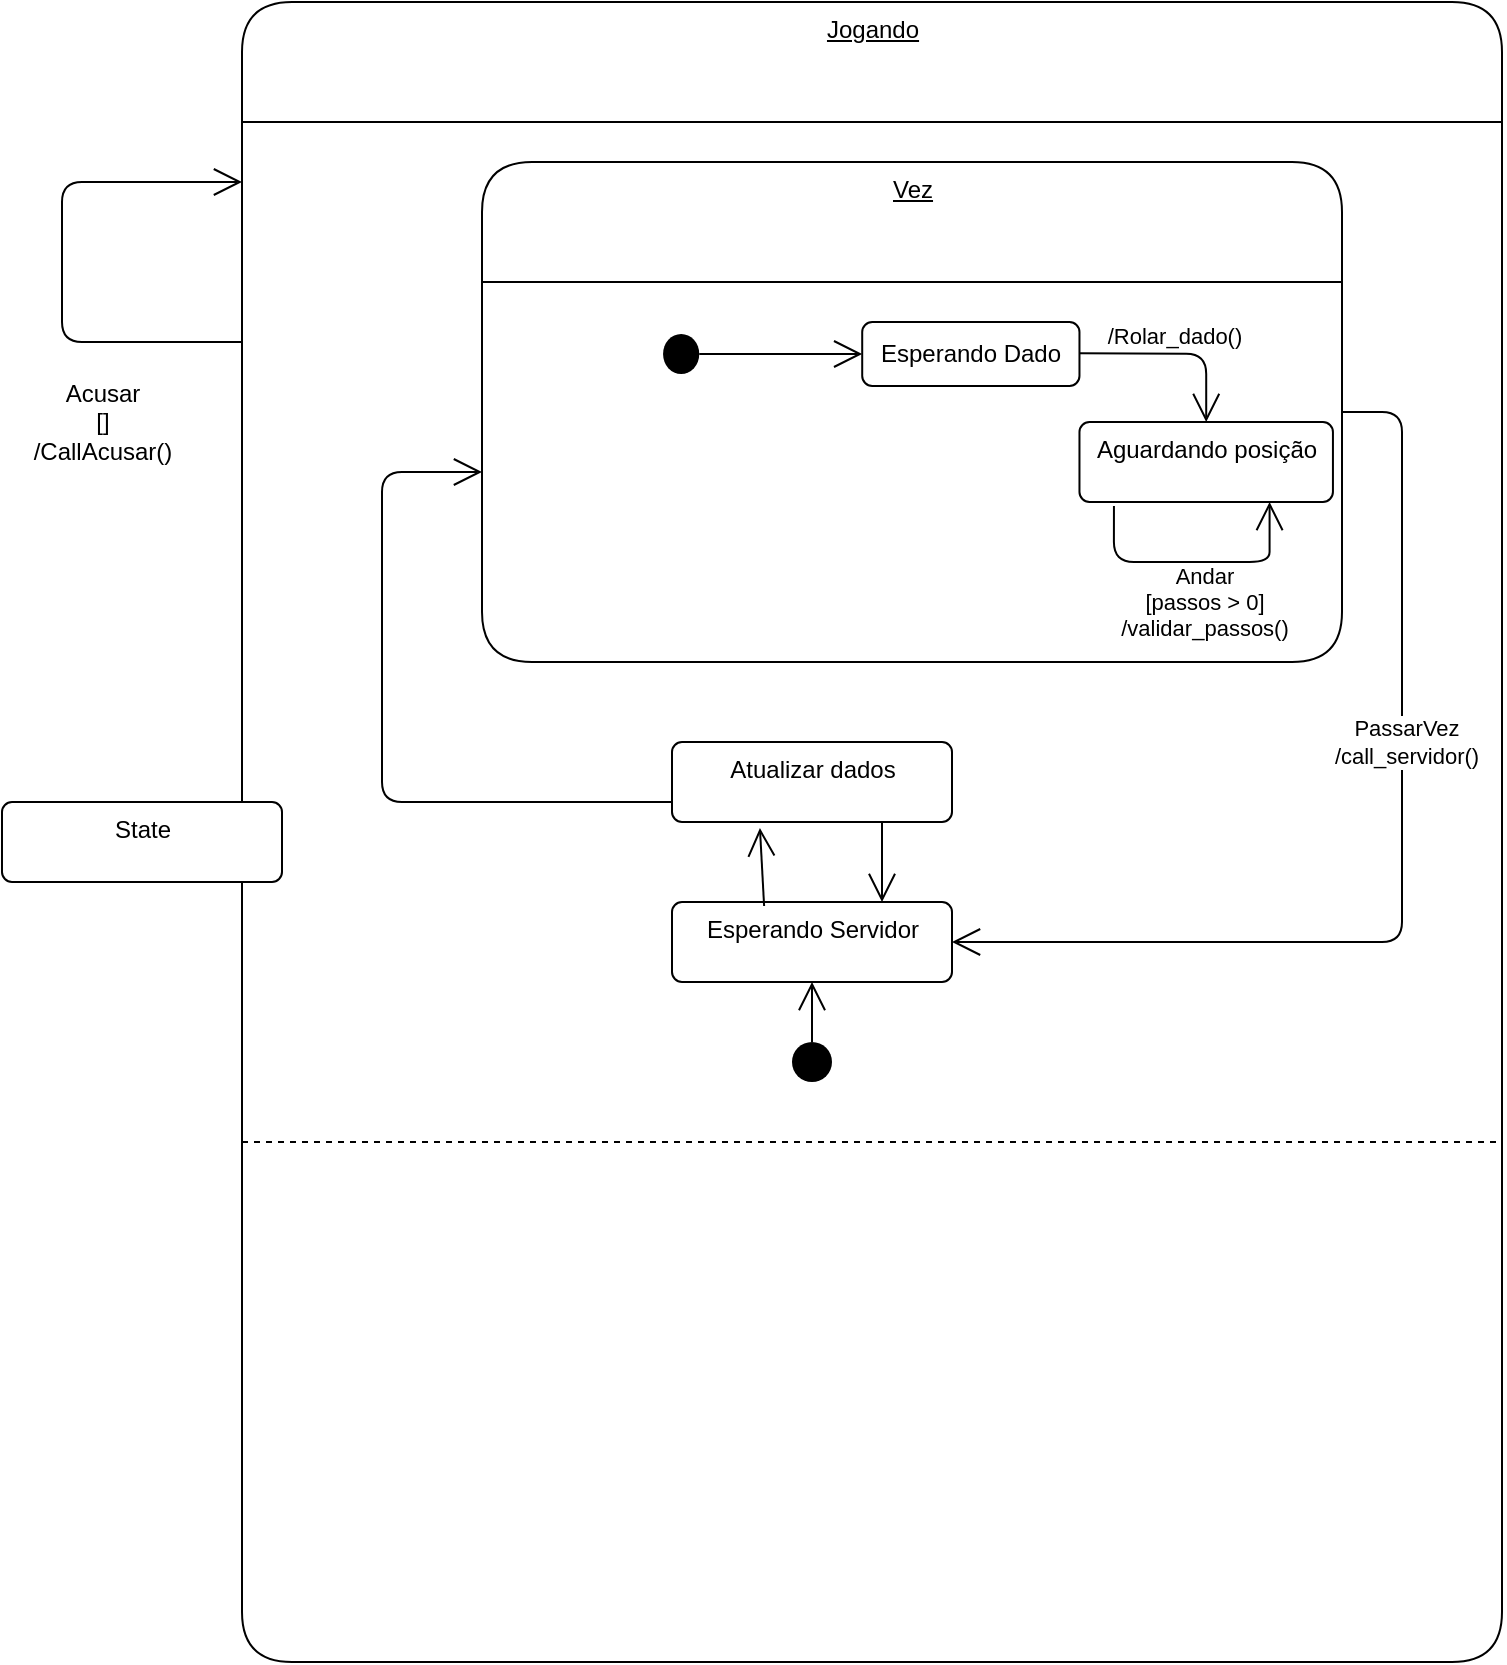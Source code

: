<mxfile version="13.8.8" type="github" pages="2">
  <diagram id="FdHQBJaeoCMGci68xZTH" name="Page-1">
    <mxGraphModel dx="1335" dy="1912" grid="1" gridSize="10" guides="1" tooltips="1" connect="1" arrows="1" fold="1" page="1" pageScale="1" pageWidth="850" pageHeight="1100" math="0" shadow="0">
      <root>
        <mxCell id="0" />
        <mxCell id="1" parent="0" />
        <mxCell id="_obTZbQJrCH8QQwS0obB-1" value="Jogando" style="swimlane;fontStyle=4;align=center;verticalAlign=top;childLayout=stackLayout;horizontal=1;startSize=60;horizontalStack=0;resizeParent=1;resizeParentMax=0;resizeLast=0;collapsible=0;marginBottom=0;html=1;rounded=1;absoluteArcSize=1;arcSize=50;" parent="1" vertex="1">
          <mxGeometry x="210" y="-10" width="630" height="830" as="geometry" />
        </mxCell>
        <mxCell id="SEdrJ9N1UdzwdL0SiEn2-11" value="Vez" style="swimlane;fontStyle=4;align=center;verticalAlign=top;childLayout=stackLayout;horizontal=1;startSize=60;horizontalStack=0;resizeParent=1;resizeParentMax=0;resizeLast=0;collapsible=0;marginBottom=0;html=1;rounded=1;absoluteArcSize=1;arcSize=50;" vertex="1" parent="1">
          <mxGeometry x="330" y="70" width="430" height="250" as="geometry" />
        </mxCell>
        <mxCell id="SEdrJ9N1UdzwdL0SiEn2-2" value="" style="fillColor=none;strokeColor=none;container=1;collapsible=0;" vertex="1" parent="SEdrJ9N1UdzwdL0SiEn2-11">
          <mxGeometry y="60" width="430" height="190" as="geometry" />
        </mxCell>
        <mxCell id="SEdrJ9N1UdzwdL0SiEn2-3" value="Esperando Dado" style="html=1;align=center;verticalAlign=middle;rounded=1;absoluteArcSize=1;arcSize=10;" vertex="1" parent="SEdrJ9N1UdzwdL0SiEn2-2">
          <mxGeometry x="190.105" y="20" width="108.632" height="32" as="geometry" />
        </mxCell>
        <mxCell id="SEdrJ9N1UdzwdL0SiEn2-4" value="Aguardando posição" style="html=1;align=center;verticalAlign=top;rounded=1;absoluteArcSize=1;arcSize=10;dashed=0;" vertex="1" parent="SEdrJ9N1UdzwdL0SiEn2-2">
          <mxGeometry x="298.737" y="70" width="126.737" height="40" as="geometry" />
        </mxCell>
        <mxCell id="SEdrJ9N1UdzwdL0SiEn2-5" value="" style="ellipse;fillColor=#000000;strokeColor=none;" vertex="1" parent="SEdrJ9N1UdzwdL0SiEn2-2">
          <mxGeometry x="90.526" y="26" width="18.105" height="20" as="geometry" />
        </mxCell>
        <mxCell id="SEdrJ9N1UdzwdL0SiEn2-6" value="" style="endArrow=open;endFill=1;endSize=12;html=1;exitX=1;exitY=0.5;exitDx=0;exitDy=0;entryX=0;entryY=0.5;entryDx=0;entryDy=0;" edge="1" parent="SEdrJ9N1UdzwdL0SiEn2-2" source="SEdrJ9N1UdzwdL0SiEn2-5" target="SEdrJ9N1UdzwdL0SiEn2-3">
          <mxGeometry width="160" relative="1" as="geometry">
            <mxPoint x="135.789" y="110" as="sourcePoint" />
            <mxPoint x="280.632" y="110" as="targetPoint" />
            <Array as="points">
              <mxPoint x="117.684" y="36" />
            </Array>
          </mxGeometry>
        </mxCell>
        <mxCell id="SEdrJ9N1UdzwdL0SiEn2-7" value="" style="endArrow=open;endFill=1;endSize=12;html=1;" edge="1" parent="SEdrJ9N1UdzwdL0SiEn2-2" target="SEdrJ9N1UdzwdL0SiEn2-4">
          <mxGeometry width="160" relative="1" as="geometry">
            <mxPoint x="298.737" y="35.58" as="sourcePoint" />
            <mxPoint x="443.579" y="35.58" as="targetPoint" />
            <Array as="points">
              <mxPoint x="362.105" y="36" />
            </Array>
          </mxGeometry>
        </mxCell>
        <mxCell id="SEdrJ9N1UdzwdL0SiEn2-8" value="&lt;br&gt;/Rolar_dado()" style="edgeLabel;html=1;align=center;verticalAlign=middle;resizable=0;points=[];" vertex="1" connectable="0" parent="SEdrJ9N1UdzwdL0SiEn2-7">
          <mxGeometry x="-0.154" y="-2" relative="1" as="geometry">
            <mxPoint x="6.01" y="-17.84" as="offset" />
          </mxGeometry>
        </mxCell>
        <mxCell id="SEdrJ9N1UdzwdL0SiEn2-9" value="" style="endArrow=open;endFill=1;endSize=12;html=1;exitX=0.136;exitY=1.05;exitDx=0;exitDy=0;exitPerimeter=0;entryX=0.75;entryY=1;entryDx=0;entryDy=0;" edge="1" parent="SEdrJ9N1UdzwdL0SiEn2-2" source="SEdrJ9N1UdzwdL0SiEn2-4" target="SEdrJ9N1UdzwdL0SiEn2-4">
          <mxGeometry width="160" relative="1" as="geometry">
            <mxPoint x="307.789" y="150" as="sourcePoint" />
            <mxPoint x="452.632" y="150" as="targetPoint" />
            <Array as="points">
              <mxPoint x="315.937" y="140" />
              <mxPoint x="393.789" y="140" />
              <mxPoint x="393.789" y="130" />
            </Array>
          </mxGeometry>
        </mxCell>
        <mxCell id="SEdrJ9N1UdzwdL0SiEn2-10" value="&lt;div&gt;Andar&lt;br&gt;&lt;/div&gt;&lt;div&gt;[passos &amp;gt; 0]&lt;/div&gt;/validar_passos()" style="edgeLabel;html=1;align=center;verticalAlign=middle;resizable=0;points=[];" vertex="1" connectable="0" parent="SEdrJ9N1UdzwdL0SiEn2-9">
          <mxGeometry x="0.122" y="4" relative="1" as="geometry">
            <mxPoint x="-3" y="24" as="offset" />
          </mxGeometry>
        </mxCell>
        <mxCell id="H79wvoNpTXZyTcH2wQpE-5" value="Atualizar dados" style="html=1;align=center;verticalAlign=top;rounded=1;absoluteArcSize=1;arcSize=10;dashed=0;" parent="1" vertex="1">
          <mxGeometry x="425" y="360" width="140" height="40" as="geometry" />
        </mxCell>
        <mxCell id="_obTZbQJrCH8QQwS0obB-20" value="Esperando Servidor" style="html=1;align=center;verticalAlign=top;rounded=1;absoluteArcSize=1;arcSize=10;dashed=0;" parent="1" vertex="1">
          <mxGeometry x="425" y="440" width="140" height="40" as="geometry" />
        </mxCell>
        <mxCell id="_obTZbQJrCH8QQwS0obB-17" value="" style="endArrow=open;endFill=1;endSize=12;html=1;exitX=0;exitY=0.75;exitDx=0;exitDy=0;entryX=0;entryY=0.5;entryDx=0;entryDy=0;" parent="1" source="H79wvoNpTXZyTcH2wQpE-5" target="SEdrJ9N1UdzwdL0SiEn2-2" edge="1">
          <mxGeometry width="160" relative="1" as="geometry">
            <mxPoint x="150" y="460" as="sourcePoint" />
            <mxPoint x="30" y="350" as="targetPoint" />
            <Array as="points">
              <mxPoint x="280" y="390" />
              <mxPoint x="280" y="225" />
            </Array>
          </mxGeometry>
        </mxCell>
        <mxCell id="H79wvoNpTXZyTcH2wQpE-6" value="" style="endArrow=open;endFill=1;endSize=12;html=1;exitX=0.329;exitY=0.05;exitDx=0;exitDy=0;exitPerimeter=0;entryX=0.314;entryY=1.075;entryDx=0;entryDy=0;entryPerimeter=0;" parent="1" source="_obTZbQJrCH8QQwS0obB-20" target="H79wvoNpTXZyTcH2wQpE-5" edge="1">
          <mxGeometry width="160" relative="1" as="geometry">
            <mxPoint x="330" y="310" as="sourcePoint" />
            <mxPoint x="490" y="310" as="targetPoint" />
          </mxGeometry>
        </mxCell>
        <mxCell id="H79wvoNpTXZyTcH2wQpE-7" value="" style="endArrow=open;endFill=1;endSize=12;html=1;exitX=0.75;exitY=1;exitDx=0;exitDy=0;entryX=0.75;entryY=0;entryDx=0;entryDy=0;" parent="1" source="H79wvoNpTXZyTcH2wQpE-5" target="_obTZbQJrCH8QQwS0obB-20" edge="1">
          <mxGeometry width="160" relative="1" as="geometry">
            <mxPoint x="330" y="310" as="sourcePoint" />
            <mxPoint x="490" y="310" as="targetPoint" />
          </mxGeometry>
        </mxCell>
        <mxCell id="_obTZbQJrCH8QQwS0obB-16" value="" style="endArrow=open;endFill=1;endSize=12;html=1;entryX=1;entryY=0.5;entryDx=0;entryDy=0;exitX=1;exitY=0.5;exitDx=0;exitDy=0;" parent="1" source="SEdrJ9N1UdzwdL0SiEn2-11" target="_obTZbQJrCH8QQwS0obB-20" edge="1">
          <mxGeometry width="160" relative="1" as="geometry">
            <mxPoint x="560" y="140" as="sourcePoint" />
            <mxPoint x="290" y="390" as="targetPoint" />
            <Array as="points">
              <mxPoint x="790" y="195" />
              <mxPoint x="790" y="460" />
            </Array>
          </mxGeometry>
        </mxCell>
        <mxCell id="H79wvoNpTXZyTcH2wQpE-1" value="PassarVez&lt;br&gt;&lt;div&gt;/call_servidor()&lt;br&gt;&lt;/div&gt;" style="edgeLabel;html=1;align=center;verticalAlign=middle;resizable=0;points=[];" parent="_obTZbQJrCH8QQwS0obB-16" vertex="1" connectable="0">
          <mxGeometry x="-0.501" y="2" relative="1" as="geometry">
            <mxPoint y="65" as="offset" />
          </mxGeometry>
        </mxCell>
        <mxCell id="_obTZbQJrCH8QQwS0obB-19" value="" style="endArrow=open;endFill=1;endSize=12;html=1;entryX=0.5;entryY=1;entryDx=0;entryDy=0;exitX=0.5;exitY=0;exitDx=0;exitDy=0;" parent="1" target="_obTZbQJrCH8QQwS0obB-20" edge="1" source="_obTZbQJrCH8QQwS0obB-18">
          <mxGeometry width="160" relative="1" as="geometry">
            <mxPoint x="210" y="510" as="sourcePoint" />
            <mxPoint x="215" y="500" as="targetPoint" />
          </mxGeometry>
        </mxCell>
        <mxCell id="_obTZbQJrCH8QQwS0obB-18" value="" style="ellipse;fillColor=#000000;strokeColor=none;" parent="1" vertex="1">
          <mxGeometry x="485" y="510" width="20" height="20" as="geometry" />
        </mxCell>
        <mxCell id="SEdrJ9N1UdzwdL0SiEn2-22" value="" style="endArrow=none;dashed=1;html=1;" edge="1" parent="1">
          <mxGeometry width="50" height="50" relative="1" as="geometry">
            <mxPoint x="210" y="560" as="sourcePoint" />
            <mxPoint x="840" y="560" as="targetPoint" />
          </mxGeometry>
        </mxCell>
        <mxCell id="SEdrJ9N1UdzwdL0SiEn2-23" value="" style="endArrow=open;endFill=1;endSize=12;html=1;" edge="1" parent="1">
          <mxGeometry width="160" relative="1" as="geometry">
            <mxPoint x="210" y="160" as="sourcePoint" />
            <mxPoint x="210" y="80" as="targetPoint" />
            <Array as="points">
              <mxPoint x="120" y="160" />
              <mxPoint x="120" y="80" />
            </Array>
          </mxGeometry>
        </mxCell>
        <mxCell id="SEdrJ9N1UdzwdL0SiEn2-24" value="&lt;div&gt;Acusar&lt;/div&gt;&lt;div&gt;[]&lt;/div&gt;&lt;div&gt;/CallAcusar()&lt;br&gt;&lt;/div&gt;" style="text;html=1;align=center;verticalAlign=middle;resizable=0;points=[];autosize=1;" vertex="1" parent="1">
          <mxGeometry x="100" y="175" width="80" height="50" as="geometry" />
        </mxCell>
        <mxCell id="SEdrJ9N1UdzwdL0SiEn2-26" value="State" style="html=1;align=center;verticalAlign=top;rounded=1;absoluteArcSize=1;arcSize=10;dashed=0;" vertex="1" parent="1">
          <mxGeometry x="90" y="390" width="140" height="40" as="geometry" />
        </mxCell>
      </root>
    </mxGraphModel>
  </diagram>
  <diagram id="dnfbKCSGOnCngcE_kahK" name="Page-2">
    <mxGraphModel grid="1" gridSize="10" guides="1" tooltips="1" connect="1" arrows="1" page="1" fold="1" pageScale="1" pageWidth="850" pageHeight="1100" math="0" shadow="0">
      <root>
        <mxCell id="swVuszVN-sHBQ0xZqsWk-0" />
        <mxCell id="swVuszVN-sHBQ0xZqsWk-1" parent="swVuszVN-sHBQ0xZqsWk-0" />
        <mxCell id="ronm4ShGnRCMgmX61RPs-4" style="edgeStyle=orthogonalEdgeStyle;rounded=0;orthogonalLoop=1;jettySize=auto;html=1;entryX=0;entryY=0.5;entryDx=0;entryDy=0;" edge="1" parent="swVuszVN-sHBQ0xZqsWk-1" source="swVuszVN-sHBQ0xZqsWk-2" target="swVuszVN-sHBQ0xZqsWk-5">
          <mxGeometry relative="1" as="geometry">
            <Array as="points">
              <mxPoint x="75" y="175" />
            </Array>
          </mxGeometry>
        </mxCell>
        <mxCell id="ronm4ShGnRCMgmX61RPs-5" style="edgeStyle=orthogonalEdgeStyle;rounded=0;orthogonalLoop=1;jettySize=auto;html=1;entryX=0;entryY=0.5;entryDx=0;entryDy=0;" edge="1" parent="swVuszVN-sHBQ0xZqsWk-1" source="swVuszVN-sHBQ0xZqsWk-2" target="ronm4ShGnRCMgmX61RPs-0">
          <mxGeometry relative="1" as="geometry" />
        </mxCell>
        <mxCell id="swVuszVN-sHBQ0xZqsWk-2" value="Jogador" style="shape=umlActor;verticalLabelPosition=bottom;verticalAlign=top;html=1;outlineConnect=0;" parent="swVuszVN-sHBQ0xZqsWk-1" vertex="1">
          <mxGeometry x="60" y="180" width="30" height="60" as="geometry" />
        </mxCell>
        <mxCell id="swVuszVN-sHBQ0xZqsWk-5" value="Rolar dados" style="ellipse;whiteSpace=wrap;html=1;" parent="swVuszVN-sHBQ0xZqsWk-1" vertex="1">
          <mxGeometry x="180" y="140" width="140" height="70" as="geometry" />
        </mxCell>
        <mxCell id="swVuszVN-sHBQ0xZqsWk-8" value="Andar" style="ellipse;whiteSpace=wrap;html=1;" parent="swVuszVN-sHBQ0xZqsWk-1" vertex="1">
          <mxGeometry x="380" y="140" width="140" height="70" as="geometry" />
        </mxCell>
        <mxCell id="X0Pugrt3TFv84bYp3rb8-0" value="" style="endArrow=open;endFill=1;endSize=12;html=1;exitX=1;exitY=0.5;exitDx=0;exitDy=0;entryX=0;entryY=0.5;entryDx=0;entryDy=0;" parent="swVuszVN-sHBQ0xZqsWk-1" source="swVuszVN-sHBQ0xZqsWk-5" target="swVuszVN-sHBQ0xZqsWk-8" edge="1">
          <mxGeometry width="160" relative="1" as="geometry">
            <mxPoint x="330" y="250" as="sourcePoint" />
            <mxPoint x="490" y="250" as="targetPoint" />
          </mxGeometry>
        </mxCell>
        <mxCell id="X0Pugrt3TFv84bYp3rb8-1" value="Palpite" style="ellipse;" vertex="1" parent="swVuszVN-sHBQ0xZqsWk-1">
          <mxGeometry x="570" y="140" width="150" height="70" as="geometry" />
        </mxCell>
        <mxCell id="X0Pugrt3TFv84bYp3rb8-3" value="Acusar" style="ellipse;" vertex="1" parent="swVuszVN-sHBQ0xZqsWk-1">
          <mxGeometry x="580" y="230" width="130" height="65" as="geometry" />
        </mxCell>
        <mxCell id="X0Pugrt3TFv84bYp3rb8-4" value="" style="endArrow=open;endFill=1;endSize=12;html=1;entryX=0;entryY=0.5;entryDx=0;entryDy=0;exitX=1;exitY=0.5;exitDx=0;exitDy=0;" edge="1" parent="swVuszVN-sHBQ0xZqsWk-1" source="swVuszVN-sHBQ0xZqsWk-8" target="X0Pugrt3TFv84bYp3rb8-1">
          <mxGeometry width="160" relative="1" as="geometry">
            <mxPoint x="330" y="250" as="sourcePoint" />
            <mxPoint x="490" y="250" as="targetPoint" />
          </mxGeometry>
        </mxCell>
        <mxCell id="X0Pugrt3TFv84bYp3rb8-5" value="" style="endArrow=open;endFill=1;endSize=12;html=1;entryX=0;entryY=0.5;entryDx=0;entryDy=0;exitX=0.5;exitY=1;exitDx=0;exitDy=0;" edge="1" parent="swVuszVN-sHBQ0xZqsWk-1" source="swVuszVN-sHBQ0xZqsWk-8" target="X0Pugrt3TFv84bYp3rb8-3">
          <mxGeometry width="160" relative="1" as="geometry">
            <mxPoint x="330" y="250" as="sourcePoint" />
            <mxPoint x="490" y="250" as="targetPoint" />
            <Array as="points">
              <mxPoint x="450" y="263" />
            </Array>
          </mxGeometry>
        </mxCell>
        <mxCell id="ronm4ShGnRCMgmX61RPs-0" value="Anotar" style="ellipse;" vertex="1" parent="swVuszVN-sHBQ0xZqsWk-1">
          <mxGeometry x="187.5" y="225" width="125" height="70" as="geometry" />
        </mxCell>
      </root>
    </mxGraphModel>
  </diagram>
</mxfile>
